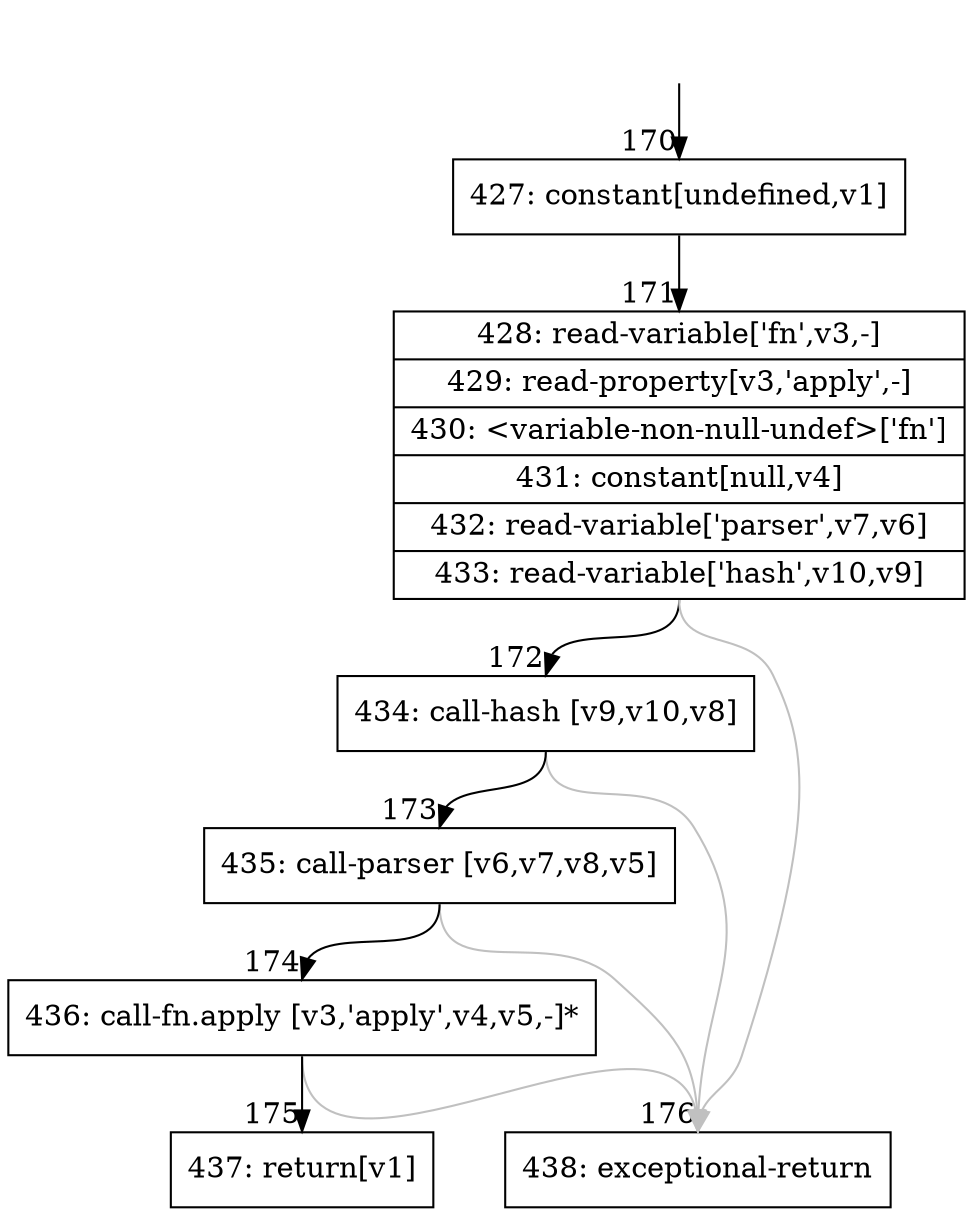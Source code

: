 digraph {
rankdir="TD"
BB_entry20[shape=none,label=""];
BB_entry20 -> BB170 [tailport=s, headport=n, headlabel="    170"]
BB170 [shape=record label="{427: constant[undefined,v1]}" ] 
BB170 -> BB171 [tailport=s, headport=n, headlabel="      171"]
BB171 [shape=record label="{428: read-variable['fn',v3,-]|429: read-property[v3,'apply',-]|430: \<variable-non-null-undef\>['fn']|431: constant[null,v4]|432: read-variable['parser',v7,v6]|433: read-variable['hash',v10,v9]}" ] 
BB171 -> BB172 [tailport=s, headport=n, headlabel="      172"]
BB171 -> BB176 [tailport=s, headport=n, color=gray, headlabel="      176"]
BB172 [shape=record label="{434: call-hash [v9,v10,v8]}" ] 
BB172 -> BB173 [tailport=s, headport=n, headlabel="      173"]
BB172 -> BB176 [tailport=s, headport=n, color=gray]
BB173 [shape=record label="{435: call-parser [v6,v7,v8,v5]}" ] 
BB173 -> BB174 [tailport=s, headport=n, headlabel="      174"]
BB173 -> BB176 [tailport=s, headport=n, color=gray]
BB174 [shape=record label="{436: call-fn.apply [v3,'apply',v4,v5,-]*}" ] 
BB174 -> BB175 [tailport=s, headport=n, headlabel="      175"]
BB174 -> BB176 [tailport=s, headport=n, color=gray]
BB175 [shape=record label="{437: return[v1]}" ] 
BB176 [shape=record label="{438: exceptional-return}" ] 
//#$~ 143
}
